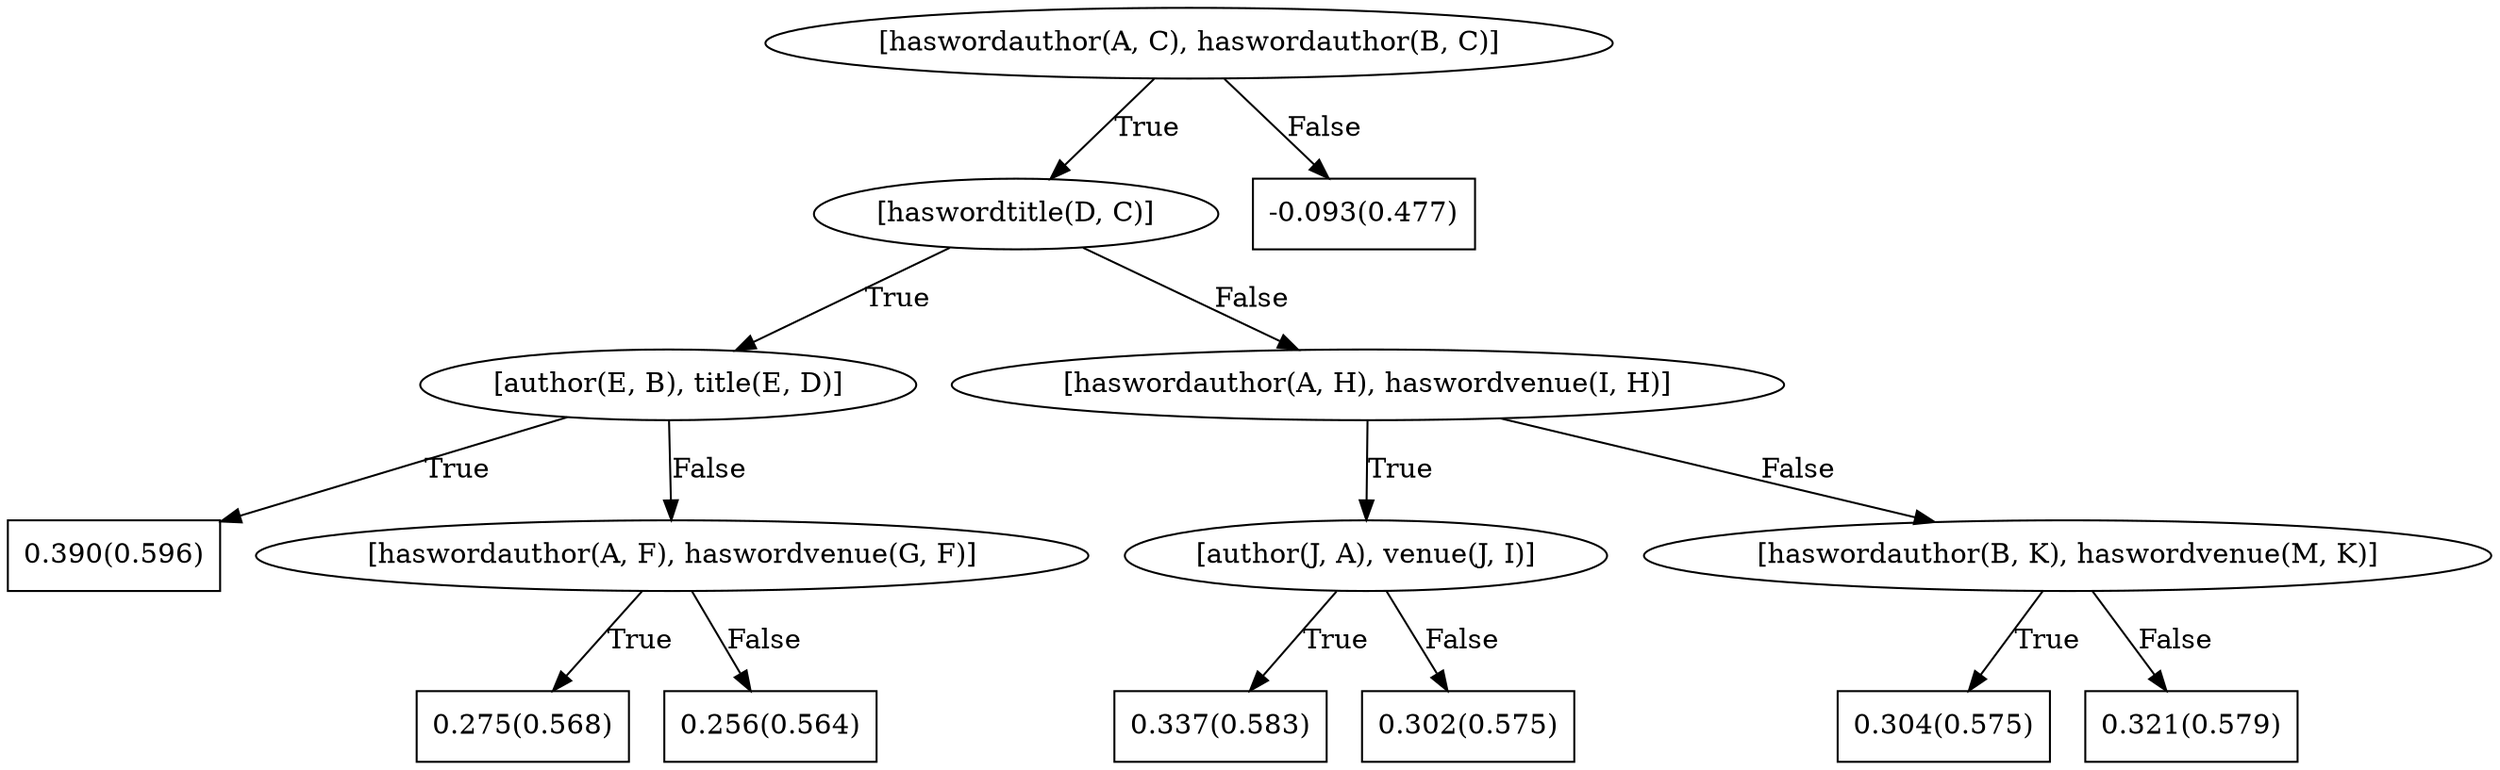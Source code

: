 digraph G{ 
1[label = "[haswordauthor(A, C), haswordauthor(B, C)]"];
1 -> 2[label="True"];
1 -> 3[label="False"];
2[label = "[haswordtitle(D, C)]"];
2 -> 4[label="True"];
2 -> 5[label="False"];
4[label = "[author(E, B), title(E, D)]"];
4 -> 6[label="True"];
4 -> 7[label="False"];
6[shape = box,label = "0.390(0.596)"];
7[label = "[haswordauthor(A, F), haswordvenue(G, F)]"];
7 -> 8[label="True"];
7 -> 9[label="False"];
8[shape = box,label = "0.275(0.568)"];
9[shape = box,label = "0.256(0.564)"];
5[label = "[haswordauthor(A, H), haswordvenue(I, H)]"];
5 -> 10[label="True"];
5 -> 11[label="False"];
10[label = "[author(J, A), venue(J, I)]"];
10 -> 12[label="True"];
10 -> 13[label="False"];
12[shape = box,label = "0.337(0.583)"];
13[shape = box,label = "0.302(0.575)"];
11[label = "[haswordauthor(B, K), haswordvenue(M, K)]"];
11 -> 14[label="True"];
11 -> 15[label="False"];
14[shape = box,label = "0.304(0.575)"];
15[shape = box,label = "0.321(0.579)"];
3[shape = box,label = "-0.093(0.477)"];
}
